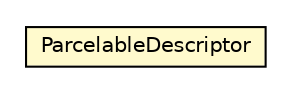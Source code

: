 #!/usr/local/bin/dot
#
# Class diagram 
# Generated by UMLGraph version 5.1 (http://www.umlgraph.org/)
#

digraph G {
	edge [fontname="Helvetica",fontsize=10,labelfontname="Helvetica",labelfontsize=10];
	node [fontname="Helvetica",fontsize=10,shape=plaintext];
	nodesep=0.25;
	ranksep=0.5;
	// org.androidtransfuse.model.ParcelableDescriptor
	c18103 [label=<<table title="org.androidtransfuse.model.ParcelableDescriptor" border="0" cellborder="1" cellspacing="0" cellpadding="2" port="p" bgcolor="lemonChiffon" href="./ParcelableDescriptor.html">
		<tr><td><table border="0" cellspacing="0" cellpadding="1">
<tr><td align="center" balign="center"> ParcelableDescriptor </td></tr>
		</table></td></tr>
		</table>>, fontname="Helvetica", fontcolor="black", fontsize=10.0];
}

